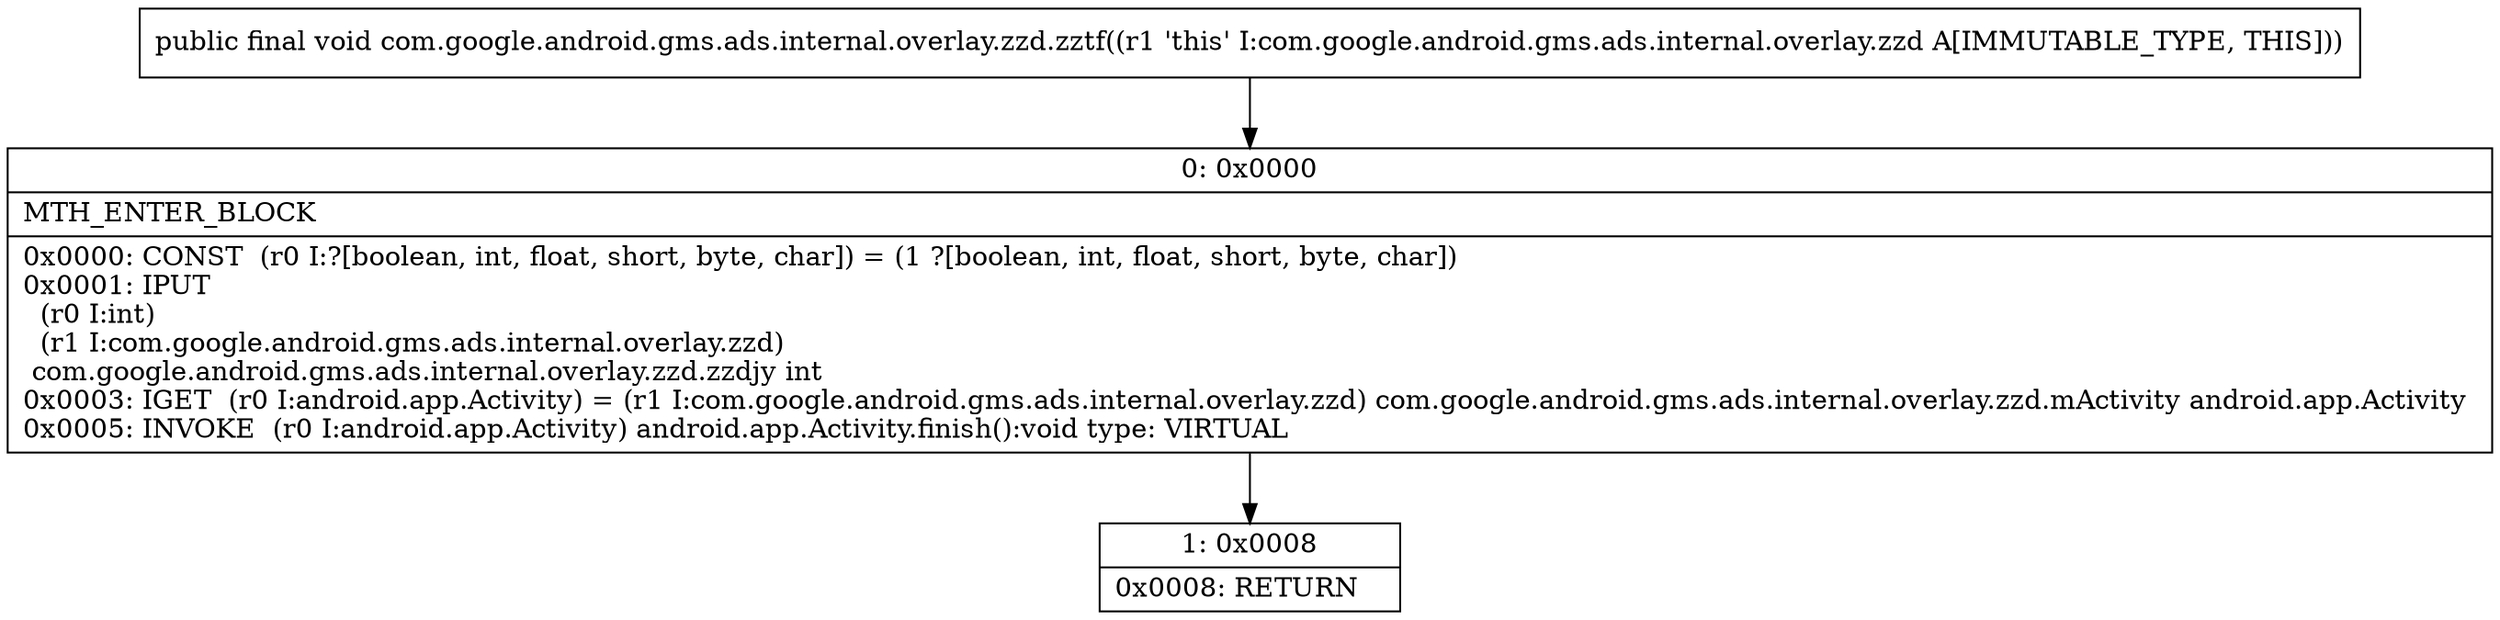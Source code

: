 digraph "CFG forcom.google.android.gms.ads.internal.overlay.zzd.zztf()V" {
Node_0 [shape=record,label="{0\:\ 0x0000|MTH_ENTER_BLOCK\l|0x0000: CONST  (r0 I:?[boolean, int, float, short, byte, char]) = (1 ?[boolean, int, float, short, byte, char]) \l0x0001: IPUT  \l  (r0 I:int)\l  (r1 I:com.google.android.gms.ads.internal.overlay.zzd)\l com.google.android.gms.ads.internal.overlay.zzd.zzdjy int \l0x0003: IGET  (r0 I:android.app.Activity) = (r1 I:com.google.android.gms.ads.internal.overlay.zzd) com.google.android.gms.ads.internal.overlay.zzd.mActivity android.app.Activity \l0x0005: INVOKE  (r0 I:android.app.Activity) android.app.Activity.finish():void type: VIRTUAL \l}"];
Node_1 [shape=record,label="{1\:\ 0x0008|0x0008: RETURN   \l}"];
MethodNode[shape=record,label="{public final void com.google.android.gms.ads.internal.overlay.zzd.zztf((r1 'this' I:com.google.android.gms.ads.internal.overlay.zzd A[IMMUTABLE_TYPE, THIS])) }"];
MethodNode -> Node_0;
Node_0 -> Node_1;
}

